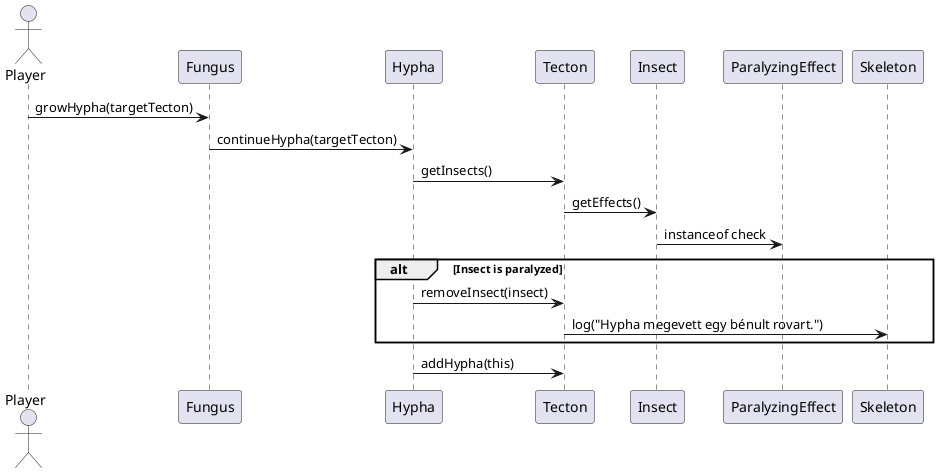 @startuml
actor Player
participant Fungus
participant Hypha
participant Tecton
participant Insect
participant ParalyzingEffect
participant Skeleton

Player -> Fungus : growHypha(targetTecton)
Fungus -> Hypha : continueHypha(targetTecton)
Hypha -> Tecton : getInsects()
Tecton -> Insect : getEffects()
Insect -> ParalyzingEffect : instanceof check

alt Insect is paralyzed
    Hypha -> Tecton : removeInsect(insect)
    Tecton -> Skeleton : log("Hypha megevett egy bénult rovart.")
end

Hypha -> Tecton : addHypha(this)
@enduml
